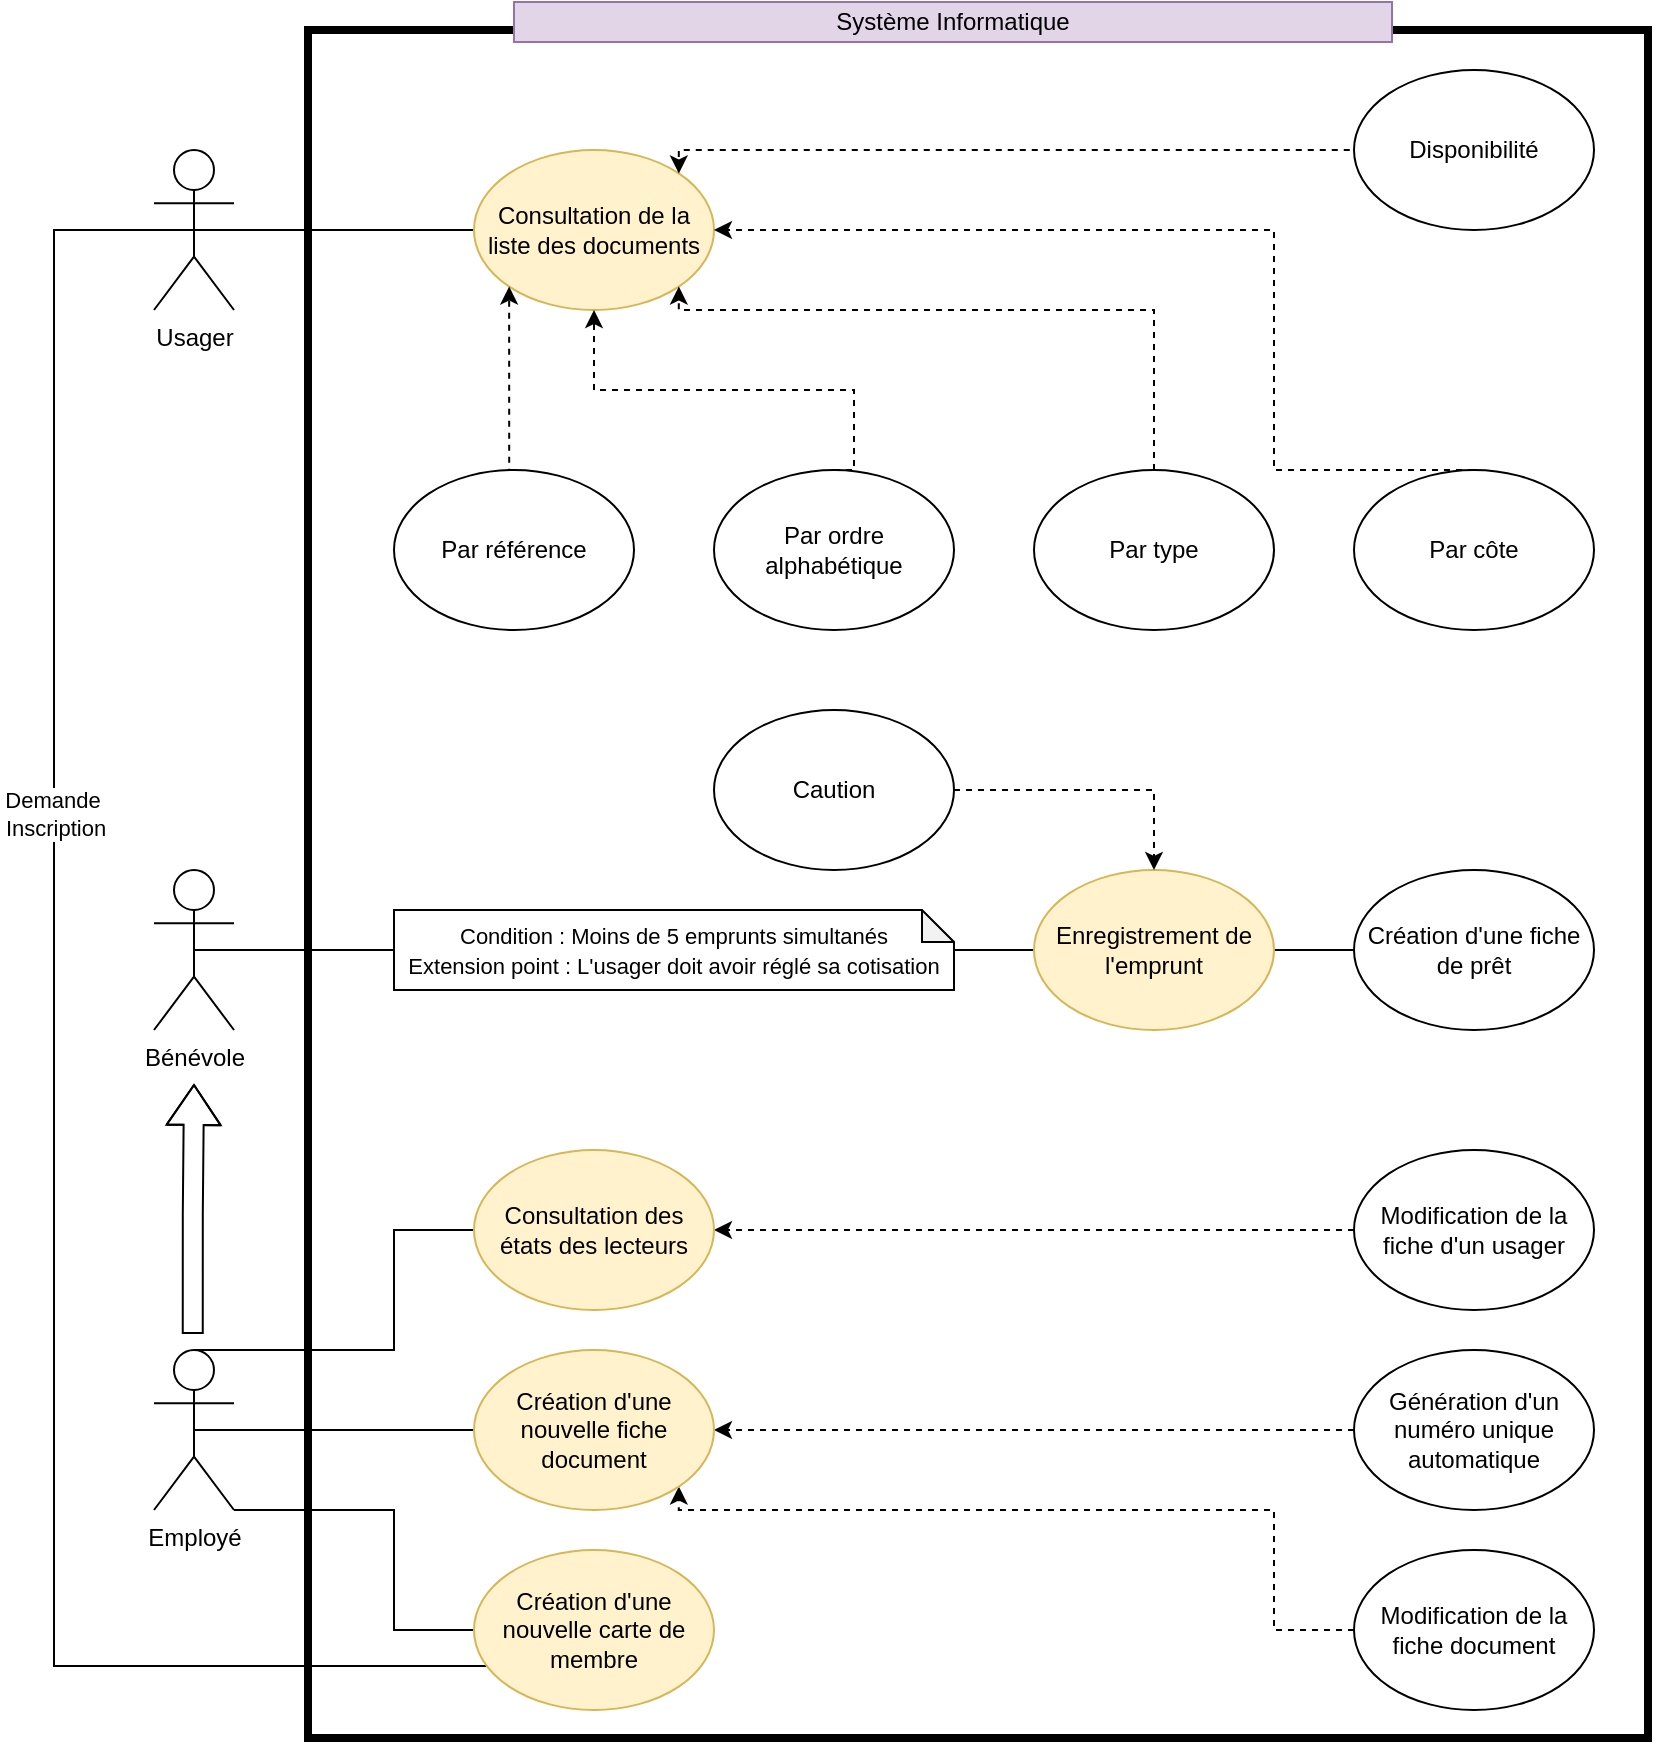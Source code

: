 <mxfile version="13.10.0" type="device"><diagram id="MXx8pAD_gH_nhbSpt2Ly" name="Page-1"><mxGraphModel dx="1085" dy="603" grid="1" gridSize="10" guides="1" tooltips="1" connect="1" arrows="1" fold="1" page="1" pageScale="1" pageWidth="827" pageHeight="1169" math="0" shadow="0"><root><mxCell id="0"/><mxCell id="1" parent="0"/><mxCell id="uxGJ9UZhFx2mcvhnsx8r-4" value="" style="rounded=0;whiteSpace=wrap;html=1;shadow=0;glass=0;sketch=0;fillColor=none;strokeWidth=4;" parent="1" vertex="1"><mxGeometry x="157" y="20" width="670" height="854" as="geometry"/></mxCell><mxCell id="uxGJ9UZhFx2mcvhnsx8r-1" style="edgeStyle=orthogonalEdgeStyle;rounded=0;orthogonalLoop=1;jettySize=auto;html=1;exitX=0.5;exitY=0.5;exitDx=0;exitDy=0;exitPerimeter=0;entryX=0;entryY=1;entryDx=0;entryDy=0;startArrow=none;startFill=0;endArrow=none;endFill=0;" parent="1" source="jbJDZNQrkZ4TKRq64s8w-1" target="n7Z9TinkLXnSbE9oDfbd-2" edge="1"><mxGeometry relative="1" as="geometry"><Array as="points"><mxPoint x="30" y="120"/><mxPoint x="30" y="838"/></Array></mxGeometry></mxCell><mxCell id="uxGJ9UZhFx2mcvhnsx8r-2" value="Demande&lt;br&gt;&amp;nbsp;Inscription" style="edgeLabel;html=1;align=center;verticalAlign=middle;resizable=0;points=[];" parent="uxGJ9UZhFx2mcvhnsx8r-1" vertex="1" connectable="0"><mxGeometry x="-0.521" y="-1" relative="1" as="geometry"><mxPoint y="116.25" as="offset"/></mxGeometry></mxCell><mxCell id="UbF65LwqxDVKg76sIm2U-15" style="edgeStyle=orthogonalEdgeStyle;rounded=0;orthogonalLoop=1;jettySize=auto;html=1;exitX=0.5;exitY=0.5;exitDx=0;exitDy=0;exitPerimeter=0;endArrow=none;endFill=0;entryX=0;entryY=0.5;entryDx=0;entryDy=0;" edge="1" parent="1" source="jbJDZNQrkZ4TKRq64s8w-1" target="kebcteqsDvtmO_fneXMv-1"><mxGeometry relative="1" as="geometry"><mxPoint x="210" y="130" as="targetPoint"/></mxGeometry></mxCell><mxCell id="jbJDZNQrkZ4TKRq64s8w-1" value="Usager" style="shape=umlActor;verticalLabelPosition=bottom;verticalAlign=top;html=1;outlineConnect=0;" parent="1" vertex="1"><mxGeometry x="80" y="80" width="40" height="80" as="geometry"/></mxCell><mxCell id="jbJDZNQrkZ4TKRq64s8w-74" style="edgeStyle=orthogonalEdgeStyle;rounded=0;orthogonalLoop=1;jettySize=auto;html=1;exitX=0.5;exitY=0;exitDx=0;exitDy=0;exitPerimeter=0;entryX=0;entryY=0.5;entryDx=0;entryDy=0;strokeColor=#000000;endArrow=none;endFill=0;" parent="1" source="jbJDZNQrkZ4TKRq64s8w-2" target="jbJDZNQrkZ4TKRq64s8w-64" edge="1"><mxGeometry relative="1" as="geometry"><Array as="points"><mxPoint x="200" y="680"/><mxPoint x="200" y="620"/></Array></mxGeometry></mxCell><mxCell id="jbJDZNQrkZ4TKRq64s8w-75" style="edgeStyle=orthogonalEdgeStyle;rounded=0;orthogonalLoop=1;jettySize=auto;html=1;strokeColor=#000000;shape=flexArrow;endWidth=16;endSize=6.32;" parent="1" edge="1"><mxGeometry relative="1" as="geometry"><mxPoint x="99.38" y="672" as="sourcePoint"/><mxPoint x="100" y="547" as="targetPoint"/><Array as="points"><mxPoint x="100.41" y="612"/></Array></mxGeometry></mxCell><mxCell id="n7Z9TinkLXnSbE9oDfbd-32" style="edgeStyle=orthogonalEdgeStyle;rounded=0;orthogonalLoop=1;jettySize=auto;html=1;entryX=0;entryY=0.5;entryDx=0;entryDy=0;exitX=1;exitY=1;exitDx=0;exitDy=0;exitPerimeter=0;endArrow=none;endFill=0;" parent="1" source="jbJDZNQrkZ4TKRq64s8w-2" target="n7Z9TinkLXnSbE9oDfbd-2" edge="1"><mxGeometry relative="1" as="geometry"><mxPoint x="100" y="550" as="sourcePoint"/><Array as="points"><mxPoint x="200" y="760"/><mxPoint x="200" y="820"/></Array></mxGeometry></mxCell><mxCell id="n7Z9TinkLXnSbE9oDfbd-43" style="edgeStyle=orthogonalEdgeStyle;rounded=0;orthogonalLoop=1;jettySize=auto;html=1;exitX=0.5;exitY=0.5;exitDx=0;exitDy=0;exitPerimeter=0;endArrow=none;endFill=0;entryX=0;entryY=0.5;entryDx=0;entryDy=0;" parent="1" source="jbJDZNQrkZ4TKRq64s8w-2" target="n7Z9TinkLXnSbE9oDfbd-42" edge="1"><mxGeometry relative="1" as="geometry"><mxPoint x="200" y="560" as="sourcePoint"/><Array as="points"><mxPoint x="220" y="720"/><mxPoint x="220" y="720"/></Array></mxGeometry></mxCell><mxCell id="jbJDZNQrkZ4TKRq64s8w-2" value="Employé" style="shape=umlActor;verticalLabelPosition=bottom;verticalAlign=top;html=1;outlineConnect=0;" parent="1" vertex="1"><mxGeometry x="80" y="680" width="40" height="80" as="geometry"/></mxCell><mxCell id="jbJDZNQrkZ4TKRq64s8w-76" style="edgeStyle=orthogonalEdgeStyle;rounded=0;orthogonalLoop=1;jettySize=auto;html=1;entryX=0;entryY=0.5;entryDx=0;entryDy=0;strokeColor=#000000;exitX=0.5;exitY=0.5;exitDx=0;exitDy=0;exitPerimeter=0;endArrow=none;endFill=0;" parent="1" source="jbJDZNQrkZ4TKRq64s8w-3" target="jbJDZNQrkZ4TKRq64s8w-60" edge="1"><mxGeometry relative="1" as="geometry"><mxPoint x="120" y="480" as="sourcePoint"/></mxGeometry></mxCell><mxCell id="jbJDZNQrkZ4TKRq64s8w-3" value="Bénévole" style="shape=umlActor;verticalLabelPosition=bottom;verticalAlign=top;html=1;outlineConnect=0;" parent="1" vertex="1"><mxGeometry x="80" y="440" width="40" height="80" as="geometry"/></mxCell><mxCell id="n7Z9TinkLXnSbE9oDfbd-41" style="edgeStyle=orthogonalEdgeStyle;rounded=0;orthogonalLoop=1;jettySize=auto;html=1;exitX=1;exitY=0.5;exitDx=0;exitDy=0;entryX=0;entryY=0.5;entryDx=0;entryDy=0;endArrow=none;endFill=0;" parent="1" source="jbJDZNQrkZ4TKRq64s8w-60" target="jbJDZNQrkZ4TKRq64s8w-79" edge="1"><mxGeometry relative="1" as="geometry"><Array as="points"><mxPoint x="650" y="480"/><mxPoint x="650" y="480"/></Array></mxGeometry></mxCell><mxCell id="jbJDZNQrkZ4TKRq64s8w-60" value="Enregistrement de l'emprunt" style="ellipse;whiteSpace=wrap;html=1;fillColor=#fff2cc;strokeColor=#d6b656;" parent="1" vertex="1"><mxGeometry x="520" y="440" width="120" height="80" as="geometry"/></mxCell><mxCell id="jbJDZNQrkZ4TKRq64s8w-70" style="edgeStyle=orthogonalEdgeStyle;rounded=0;orthogonalLoop=1;jettySize=auto;html=1;exitX=0;exitY=0.5;exitDx=0;exitDy=0;dashed=1;strokeColor=#000000;entryX=1;entryY=0.5;entryDx=0;entryDy=0;" parent="1" source="jbJDZNQrkZ4TKRq64s8w-65" target="jbJDZNQrkZ4TKRq64s8w-64" edge="1"><mxGeometry relative="1" as="geometry"><mxPoint x="360" y="360" as="sourcePoint"/><mxPoint x="180" y="450" as="targetPoint"/><Array as="points"><mxPoint x="560" y="620"/><mxPoint x="560" y="620"/></Array></mxGeometry></mxCell><mxCell id="jbJDZNQrkZ4TKRq64s8w-79" value="Création d'une fiche de prêt" style="ellipse;whiteSpace=wrap;html=1;" parent="1" vertex="1"><mxGeometry x="680" y="440" width="120" height="80" as="geometry"/></mxCell><mxCell id="kebcteqsDvtmO_fneXMv-1" value="Consultation de la liste des documents" style="ellipse;whiteSpace=wrap;html=1;fillColor=#fff2cc;strokeColor=#d6b656;" parent="1" vertex="1"><mxGeometry x="240" y="80" width="120" height="80" as="geometry"/></mxCell><mxCell id="jbJDZNQrkZ4TKRq64s8w-65" value="Modification de la fiche d'un usager" style="ellipse;whiteSpace=wrap;html=1;" parent="1" vertex="1"><mxGeometry x="680" y="580" width="120" height="80" as="geometry"/></mxCell><mxCell id="n7Z9TinkLXnSbE9oDfbd-2" value="Création d'une nouvelle carte de membre" style="ellipse;whiteSpace=wrap;html=1;fillColor=#fff2cc;strokeColor=#d6b656;" parent="1" vertex="1"><mxGeometry x="240" y="780" width="120" height="80" as="geometry"/></mxCell><mxCell id="eEXWS1D_6yp89ZlcpsG4-9" style="edgeStyle=orthogonalEdgeStyle;rounded=0;orthogonalLoop=1;jettySize=auto;html=1;exitX=0;exitY=0.5;exitDx=0;exitDy=0;entryX=1;entryY=0.5;entryDx=0;entryDy=0;dashed=1;" parent="1" source="n7Z9TinkLXnSbE9oDfbd-44" target="n7Z9TinkLXnSbE9oDfbd-42" edge="1"><mxGeometry relative="1" as="geometry"><Array as="points"><mxPoint x="680" y="720"/></Array></mxGeometry></mxCell><mxCell id="n7Z9TinkLXnSbE9oDfbd-44" value="Génération d'un numéro unique automatique" style="ellipse;whiteSpace=wrap;html=1;" parent="1" vertex="1"><mxGeometry x="680" y="680" width="120" height="80" as="geometry"/></mxCell><mxCell id="UbF65LwqxDVKg76sIm2U-7" style="edgeStyle=orthogonalEdgeStyle;rounded=0;orthogonalLoop=1;jettySize=auto;html=1;exitX=0.5;exitY=0;exitDx=0;exitDy=0;dashed=1;entryX=0;entryY=1;entryDx=0;entryDy=0;" edge="1" parent="1" source="n7Z9TinkLXnSbE9oDfbd-46" target="kebcteqsDvtmO_fneXMv-1"><mxGeometry relative="1" as="geometry"><mxPoint x="258" y="210" as="targetPoint"/><Array as="points"><mxPoint x="258" y="240"/></Array></mxGeometry></mxCell><mxCell id="n7Z9TinkLXnSbE9oDfbd-46" value="Par référence" style="ellipse;whiteSpace=wrap;html=1;" parent="1" vertex="1"><mxGeometry x="200" y="240" width="120" height="80" as="geometry"/></mxCell><mxCell id="UbF65LwqxDVKg76sIm2U-5" style="edgeStyle=orthogonalEdgeStyle;rounded=0;orthogonalLoop=1;jettySize=auto;html=1;exitX=0;exitY=0.5;exitDx=0;exitDy=0;entryX=1;entryY=1;entryDx=0;entryDy=0;dashed=1;" edge="1" parent="1" source="n7Z9TinkLXnSbE9oDfbd-48" target="n7Z9TinkLXnSbE9oDfbd-42"><mxGeometry relative="1" as="geometry"><Array as="points"><mxPoint x="640" y="820"/><mxPoint x="640" y="760"/><mxPoint x="342" y="760"/></Array></mxGeometry></mxCell><mxCell id="n7Z9TinkLXnSbE9oDfbd-48" value="Modification de la fiche document" style="ellipse;whiteSpace=wrap;html=1;" parent="1" vertex="1"><mxGeometry x="680" y="780" width="120" height="80" as="geometry"/></mxCell><mxCell id="n7Z9TinkLXnSbE9oDfbd-50" value="&lt;span style=&quot;background-color: rgb(255 , 255 , 255) ; font-size: 11px&quot;&gt;Condition : Moins de 5 emprunts simultanés&lt;br&gt;Extension point : L'usager doit avoir réglé sa cotisation&lt;br&gt;&lt;/span&gt;" style="shape=note;whiteSpace=wrap;html=1;backgroundOutline=1;darkOpacity=0.05;size=16;" parent="1" vertex="1"><mxGeometry x="200" y="460" width="280" height="40" as="geometry"/></mxCell><mxCell id="UbF65LwqxDVKg76sIm2U-1" style="edgeStyle=orthogonalEdgeStyle;rounded=0;orthogonalLoop=1;jettySize=auto;html=1;exitX=1;exitY=0.5;exitDx=0;exitDy=0;dashed=1;entryX=0.5;entryY=0;entryDx=0;entryDy=0;" edge="1" parent="1" source="eEXWS1D_6yp89ZlcpsG4-3" target="jbJDZNQrkZ4TKRq64s8w-60"><mxGeometry relative="1" as="geometry"><mxPoint x="580" y="520" as="targetPoint"/><Array as="points"><mxPoint x="580" y="400"/></Array></mxGeometry></mxCell><mxCell id="eEXWS1D_6yp89ZlcpsG4-3" value="Caution" style="ellipse;whiteSpace=wrap;html=1;" parent="1" vertex="1"><mxGeometry x="360" y="360" width="120" height="80" as="geometry"/></mxCell><mxCell id="n7Z9TinkLXnSbE9oDfbd-42" value="Création d'une nouvelle fiche document" style="ellipse;whiteSpace=wrap;html=1;fillColor=#fff2cc;strokeColor=#d6b656;" parent="1" vertex="1"><mxGeometry x="240" y="680" width="120" height="80" as="geometry"/></mxCell><mxCell id="jbJDZNQrkZ4TKRq64s8w-64" value="Consultation des états des lecteurs" style="ellipse;whiteSpace=wrap;html=1;fillColor=#fff2cc;strokeColor=#d6b656;" parent="1" vertex="1"><mxGeometry x="240" y="580" width="120" height="80" as="geometry"/></mxCell><mxCell id="jbJDZNQrkZ4TKRq64s8w-13" value="Système Informatique" style="text;html=1;strokeColor=#9673a6;fillColor=#e1d5e7;align=center;verticalAlign=middle;whiteSpace=wrap;rounded=0;" parent="1" vertex="1"><mxGeometry x="260" y="6" width="439" height="20" as="geometry"/></mxCell><mxCell id="UbF65LwqxDVKg76sIm2U-9" style="edgeStyle=orthogonalEdgeStyle;rounded=0;orthogonalLoop=1;jettySize=auto;html=1;exitX=0.5;exitY=0;exitDx=0;exitDy=0;dashed=1;entryX=1;entryY=1;entryDx=0;entryDy=0;" edge="1" parent="1" source="UbF65LwqxDVKg76sIm2U-2" target="kebcteqsDvtmO_fneXMv-1"><mxGeometry relative="1" as="geometry"><mxPoint x="440" y="120" as="targetPoint"/><Array as="points"><mxPoint x="580" y="160"/><mxPoint x="342" y="160"/></Array></mxGeometry></mxCell><mxCell id="UbF65LwqxDVKg76sIm2U-2" value="Par type" style="ellipse;whiteSpace=wrap;html=1;" vertex="1" parent="1"><mxGeometry x="520" y="240" width="120" height="80" as="geometry"/></mxCell><mxCell id="UbF65LwqxDVKg76sIm2U-8" style="edgeStyle=orthogonalEdgeStyle;rounded=0;orthogonalLoop=1;jettySize=auto;html=1;exitX=0.5;exitY=0;exitDx=0;exitDy=0;dashed=1;" edge="1" parent="1" source="UbF65LwqxDVKg76sIm2U-3"><mxGeometry relative="1" as="geometry"><mxPoint x="300" y="160" as="targetPoint"/><Array as="points"><mxPoint x="430" y="200"/><mxPoint x="300" y="200"/></Array></mxGeometry></mxCell><mxCell id="UbF65LwqxDVKg76sIm2U-3" value="Par ordre alphabétique" style="ellipse;whiteSpace=wrap;html=1;" vertex="1" parent="1"><mxGeometry x="360" y="240" width="120" height="80" as="geometry"/></mxCell><mxCell id="UbF65LwqxDVKg76sIm2U-10" style="edgeStyle=orthogonalEdgeStyle;rounded=0;orthogonalLoop=1;jettySize=auto;html=1;exitX=0;exitY=0;exitDx=0;exitDy=0;entryX=1;entryY=0;entryDx=0;entryDy=0;dashed=1;" edge="1" parent="1" source="UbF65LwqxDVKg76sIm2U-6" target="kebcteqsDvtmO_fneXMv-1"><mxGeometry relative="1" as="geometry"><Array as="points"><mxPoint x="698" y="80"/><mxPoint x="342" y="80"/></Array></mxGeometry></mxCell><mxCell id="UbF65LwqxDVKg76sIm2U-6" value="Disponibilité" style="ellipse;whiteSpace=wrap;html=1;" vertex="1" parent="1"><mxGeometry x="680" y="40" width="120" height="80" as="geometry"/></mxCell><mxCell id="UbF65LwqxDVKg76sIm2U-12" style="edgeStyle=orthogonalEdgeStyle;rounded=0;orthogonalLoop=1;jettySize=auto;html=1;exitX=0.5;exitY=0;exitDx=0;exitDy=0;entryX=1;entryY=0.5;entryDx=0;entryDy=0;dashed=1;" edge="1" parent="1" source="UbF65LwqxDVKg76sIm2U-11" target="kebcteqsDvtmO_fneXMv-1"><mxGeometry relative="1" as="geometry"><Array as="points"><mxPoint x="640" y="240"/><mxPoint x="640" y="120"/></Array></mxGeometry></mxCell><mxCell id="UbF65LwqxDVKg76sIm2U-11" value="Par côte" style="ellipse;whiteSpace=wrap;html=1;" vertex="1" parent="1"><mxGeometry x="680" y="240" width="120" height="80" as="geometry"/></mxCell></root></mxGraphModel></diagram></mxfile>
